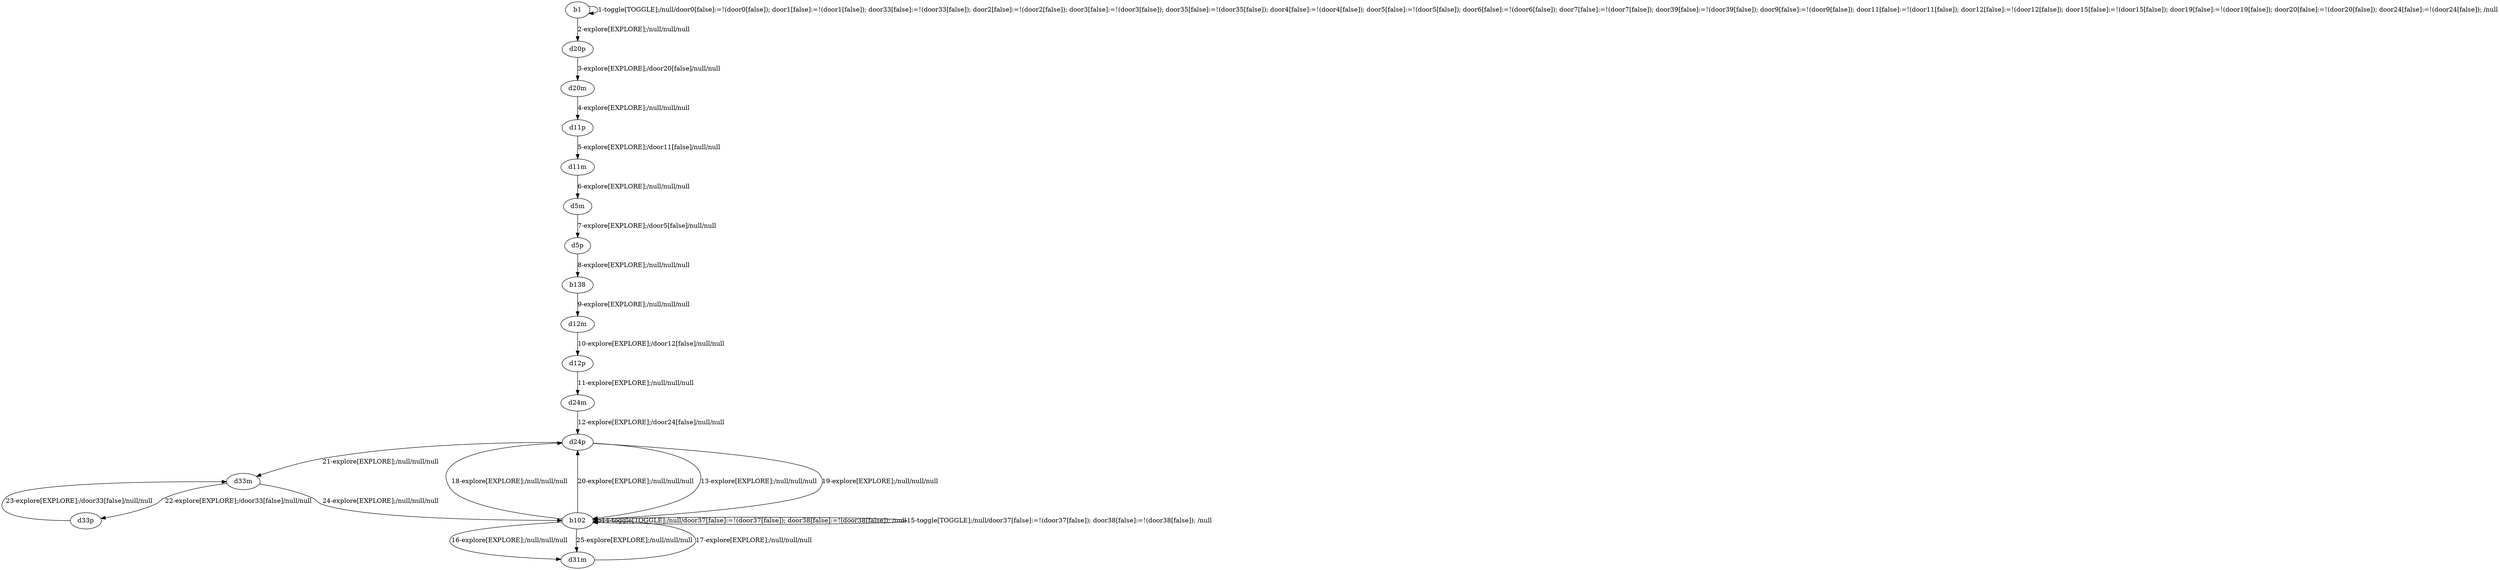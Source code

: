 # Total number of goals covered by this test: 5
# d31m --> b102
# d33m --> d33p
# b102 --> d24p
# d24p --> b102
# d33p --> d33m

digraph g {
"b1" -> "b1" [label = "1-toggle[TOGGLE];/null/door0[false]:=!(door0[false]); door1[false]:=!(door1[false]); door33[false]:=!(door33[false]); door2[false]:=!(door2[false]); door3[false]:=!(door3[false]); door35[false]:=!(door35[false]); door4[false]:=!(door4[false]); door5[false]:=!(door5[false]); door6[false]:=!(door6[false]); door7[false]:=!(door7[false]); door39[false]:=!(door39[false]); door9[false]:=!(door9[false]); door11[false]:=!(door11[false]); door12[false]:=!(door12[false]); door15[false]:=!(door15[false]); door19[false]:=!(door19[false]); door20[false]:=!(door20[false]); door24[false]:=!(door24[false]); /null"];
"b1" -> "d20p" [label = "2-explore[EXPLORE];/null/null/null"];
"d20p" -> "d20m" [label = "3-explore[EXPLORE];/door20[false]/null/null"];
"d20m" -> "d11p" [label = "4-explore[EXPLORE];/null/null/null"];
"d11p" -> "d11m" [label = "5-explore[EXPLORE];/door11[false]/null/null"];
"d11m" -> "d5m" [label = "6-explore[EXPLORE];/null/null/null"];
"d5m" -> "d5p" [label = "7-explore[EXPLORE];/door5[false]/null/null"];
"d5p" -> "b138" [label = "8-explore[EXPLORE];/null/null/null"];
"b138" -> "d12m" [label = "9-explore[EXPLORE];/null/null/null"];
"d12m" -> "d12p" [label = "10-explore[EXPLORE];/door12[false]/null/null"];
"d12p" -> "d24m" [label = "11-explore[EXPLORE];/null/null/null"];
"d24m" -> "d24p" [label = "12-explore[EXPLORE];/door24[false]/null/null"];
"d24p" -> "b102" [label = "13-explore[EXPLORE];/null/null/null"];
"b102" -> "b102" [label = "14-toggle[TOGGLE];/null/door37[false]:=!(door37[false]); door38[false]:=!(door38[false]); /null"];
"b102" -> "b102" [label = "15-toggle[TOGGLE];/null/door37[false]:=!(door37[false]); door38[false]:=!(door38[false]); /null"];
"b102" -> "d31m" [label = "16-explore[EXPLORE];/null/null/null"];
"d31m" -> "b102" [label = "17-explore[EXPLORE];/null/null/null"];
"b102" -> "d24p" [label = "18-explore[EXPLORE];/null/null/null"];
"d24p" -> "b102" [label = "19-explore[EXPLORE];/null/null/null"];
"b102" -> "d24p" [label = "20-explore[EXPLORE];/null/null/null"];
"d24p" -> "d33m" [label = "21-explore[EXPLORE];/null/null/null"];
"d33m" -> "d33p" [label = "22-explore[EXPLORE];/door33[false]/null/null"];
"d33p" -> "d33m" [label = "23-explore[EXPLORE];/door33[false]/null/null"];
"d33m" -> "b102" [label = "24-explore[EXPLORE];/null/null/null"];
"b102" -> "d31m" [label = "25-explore[EXPLORE];/null/null/null"];
}